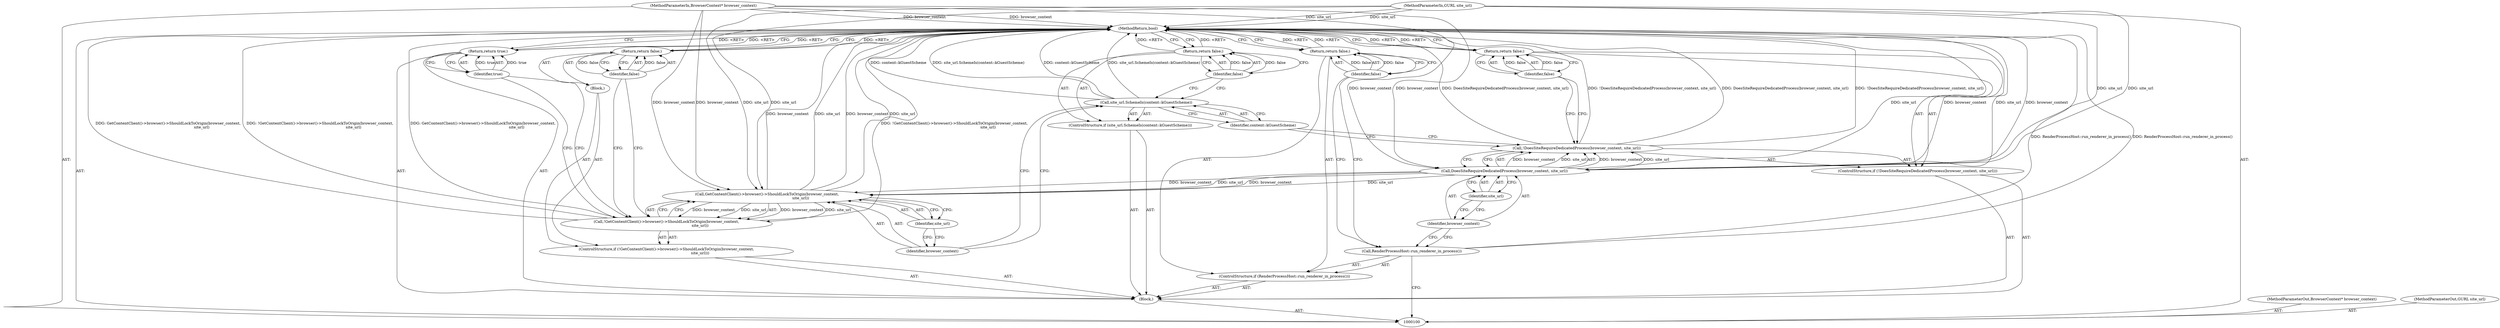 digraph "0_Chrome_1f5ad409dbf5334523931df37598ea49e9849c87_1" {
"1000130" [label="(MethodReturn,bool)"];
"1000101" [label="(MethodParameterIn,BrowserContext* browser_context)"];
"1000158" [label="(MethodParameterOut,BrowserContext* browser_context)"];
"1000119" [label="(Identifier,false)"];
"1000118" [label="(Return,return false;)"];
"1000120" [label="(ControlStructure,if (!GetContentClient()->browser()->ShouldLockToOrigin(browser_context,\n                                                         site_url)))"];
"1000123" [label="(Identifier,browser_context)"];
"1000121" [label="(Call,!GetContentClient()->browser()->ShouldLockToOrigin(browser_context,\n                                                         site_url))"];
"1000122" [label="(Call,GetContentClient()->browser()->ShouldLockToOrigin(browser_context,\n                                                         site_url))"];
"1000124" [label="(Identifier,site_url)"];
"1000125" [label="(Block,)"];
"1000127" [label="(Identifier,false)"];
"1000126" [label="(Return,return false;)"];
"1000128" [label="(Return,return true;)"];
"1000129" [label="(Identifier,true)"];
"1000102" [label="(MethodParameterIn,GURL site_url)"];
"1000159" [label="(MethodParameterOut,GURL site_url)"];
"1000103" [label="(Block,)"];
"1000104" [label="(ControlStructure,if (RenderProcessHost::run_renderer_in_process()))"];
"1000105" [label="(Call,RenderProcessHost::run_renderer_in_process())"];
"1000107" [label="(Identifier,false)"];
"1000106" [label="(Return,return false;)"];
"1000108" [label="(ControlStructure,if (!DoesSiteRequireDedicatedProcess(browser_context, site_url)))"];
"1000111" [label="(Identifier,browser_context)"];
"1000112" [label="(Identifier,site_url)"];
"1000109" [label="(Call,!DoesSiteRequireDedicatedProcess(browser_context, site_url))"];
"1000110" [label="(Call,DoesSiteRequireDedicatedProcess(browser_context, site_url))"];
"1000114" [label="(Identifier,false)"];
"1000113" [label="(Return,return false;)"];
"1000117" [label="(Identifier,content::kGuestScheme)"];
"1000115" [label="(ControlStructure,if (site_url.SchemeIs(content::kGuestScheme)))"];
"1000116" [label="(Call,site_url.SchemeIs(content::kGuestScheme))"];
"1000130" -> "1000100"  [label="AST: "];
"1000130" -> "1000106"  [label="CFG: "];
"1000130" -> "1000113"  [label="CFG: "];
"1000130" -> "1000118"  [label="CFG: "];
"1000130" -> "1000126"  [label="CFG: "];
"1000130" -> "1000128"  [label="CFG: "];
"1000106" -> "1000130"  [label="DDG: <RET>"];
"1000126" -> "1000130"  [label="DDG: <RET>"];
"1000118" -> "1000130"  [label="DDG: <RET>"];
"1000116" -> "1000130"  [label="DDG: content::kGuestScheme"];
"1000116" -> "1000130"  [label="DDG: site_url.SchemeIs(content::kGuestScheme)"];
"1000105" -> "1000130"  [label="DDG: RenderProcessHost::run_renderer_in_process()"];
"1000122" -> "1000130"  [label="DDG: browser_context"];
"1000122" -> "1000130"  [label="DDG: site_url"];
"1000121" -> "1000130"  [label="DDG: !GetContentClient()->browser()->ShouldLockToOrigin(browser_context,\n                                                         site_url)"];
"1000121" -> "1000130"  [label="DDG: GetContentClient()->browser()->ShouldLockToOrigin(browser_context,\n                                                         site_url)"];
"1000109" -> "1000130"  [label="DDG: !DoesSiteRequireDedicatedProcess(browser_context, site_url)"];
"1000109" -> "1000130"  [label="DDG: DoesSiteRequireDedicatedProcess(browser_context, site_url)"];
"1000102" -> "1000130"  [label="DDG: site_url"];
"1000110" -> "1000130"  [label="DDG: site_url"];
"1000110" -> "1000130"  [label="DDG: browser_context"];
"1000101" -> "1000130"  [label="DDG: browser_context"];
"1000128" -> "1000130"  [label="DDG: <RET>"];
"1000113" -> "1000130"  [label="DDG: <RET>"];
"1000101" -> "1000100"  [label="AST: "];
"1000101" -> "1000130"  [label="DDG: browser_context"];
"1000101" -> "1000110"  [label="DDG: browser_context"];
"1000101" -> "1000122"  [label="DDG: browser_context"];
"1000158" -> "1000100"  [label="AST: "];
"1000119" -> "1000118"  [label="AST: "];
"1000119" -> "1000116"  [label="CFG: "];
"1000118" -> "1000119"  [label="CFG: "];
"1000119" -> "1000118"  [label="DDG: false"];
"1000118" -> "1000115"  [label="AST: "];
"1000118" -> "1000119"  [label="CFG: "];
"1000119" -> "1000118"  [label="AST: "];
"1000130" -> "1000118"  [label="CFG: "];
"1000118" -> "1000130"  [label="DDG: <RET>"];
"1000119" -> "1000118"  [label="DDG: false"];
"1000120" -> "1000103"  [label="AST: "];
"1000121" -> "1000120"  [label="AST: "];
"1000125" -> "1000120"  [label="AST: "];
"1000123" -> "1000122"  [label="AST: "];
"1000123" -> "1000116"  [label="CFG: "];
"1000124" -> "1000123"  [label="CFG: "];
"1000121" -> "1000120"  [label="AST: "];
"1000121" -> "1000122"  [label="CFG: "];
"1000122" -> "1000121"  [label="AST: "];
"1000127" -> "1000121"  [label="CFG: "];
"1000129" -> "1000121"  [label="CFG: "];
"1000121" -> "1000130"  [label="DDG: !GetContentClient()->browser()->ShouldLockToOrigin(browser_context,\n                                                         site_url)"];
"1000121" -> "1000130"  [label="DDG: GetContentClient()->browser()->ShouldLockToOrigin(browser_context,\n                                                         site_url)"];
"1000122" -> "1000121"  [label="DDG: browser_context"];
"1000122" -> "1000121"  [label="DDG: site_url"];
"1000122" -> "1000121"  [label="AST: "];
"1000122" -> "1000124"  [label="CFG: "];
"1000123" -> "1000122"  [label="AST: "];
"1000124" -> "1000122"  [label="AST: "];
"1000121" -> "1000122"  [label="CFG: "];
"1000122" -> "1000130"  [label="DDG: browser_context"];
"1000122" -> "1000130"  [label="DDG: site_url"];
"1000122" -> "1000121"  [label="DDG: browser_context"];
"1000122" -> "1000121"  [label="DDG: site_url"];
"1000110" -> "1000122"  [label="DDG: browser_context"];
"1000110" -> "1000122"  [label="DDG: site_url"];
"1000101" -> "1000122"  [label="DDG: browser_context"];
"1000102" -> "1000122"  [label="DDG: site_url"];
"1000124" -> "1000122"  [label="AST: "];
"1000124" -> "1000123"  [label="CFG: "];
"1000122" -> "1000124"  [label="CFG: "];
"1000125" -> "1000120"  [label="AST: "];
"1000126" -> "1000125"  [label="AST: "];
"1000127" -> "1000126"  [label="AST: "];
"1000127" -> "1000121"  [label="CFG: "];
"1000126" -> "1000127"  [label="CFG: "];
"1000127" -> "1000126"  [label="DDG: false"];
"1000126" -> "1000125"  [label="AST: "];
"1000126" -> "1000127"  [label="CFG: "];
"1000127" -> "1000126"  [label="AST: "];
"1000130" -> "1000126"  [label="CFG: "];
"1000126" -> "1000130"  [label="DDG: <RET>"];
"1000127" -> "1000126"  [label="DDG: false"];
"1000128" -> "1000103"  [label="AST: "];
"1000128" -> "1000129"  [label="CFG: "];
"1000129" -> "1000128"  [label="AST: "];
"1000130" -> "1000128"  [label="CFG: "];
"1000128" -> "1000130"  [label="DDG: <RET>"];
"1000129" -> "1000128"  [label="DDG: true"];
"1000129" -> "1000128"  [label="AST: "];
"1000129" -> "1000121"  [label="CFG: "];
"1000128" -> "1000129"  [label="CFG: "];
"1000129" -> "1000128"  [label="DDG: true"];
"1000102" -> "1000100"  [label="AST: "];
"1000102" -> "1000130"  [label="DDG: site_url"];
"1000102" -> "1000110"  [label="DDG: site_url"];
"1000102" -> "1000122"  [label="DDG: site_url"];
"1000159" -> "1000100"  [label="AST: "];
"1000103" -> "1000100"  [label="AST: "];
"1000104" -> "1000103"  [label="AST: "];
"1000108" -> "1000103"  [label="AST: "];
"1000115" -> "1000103"  [label="AST: "];
"1000120" -> "1000103"  [label="AST: "];
"1000128" -> "1000103"  [label="AST: "];
"1000104" -> "1000103"  [label="AST: "];
"1000105" -> "1000104"  [label="AST: "];
"1000106" -> "1000104"  [label="AST: "];
"1000105" -> "1000104"  [label="AST: "];
"1000105" -> "1000100"  [label="CFG: "];
"1000107" -> "1000105"  [label="CFG: "];
"1000111" -> "1000105"  [label="CFG: "];
"1000105" -> "1000130"  [label="DDG: RenderProcessHost::run_renderer_in_process()"];
"1000107" -> "1000106"  [label="AST: "];
"1000107" -> "1000105"  [label="CFG: "];
"1000106" -> "1000107"  [label="CFG: "];
"1000107" -> "1000106"  [label="DDG: false"];
"1000106" -> "1000104"  [label="AST: "];
"1000106" -> "1000107"  [label="CFG: "];
"1000107" -> "1000106"  [label="AST: "];
"1000130" -> "1000106"  [label="CFG: "];
"1000106" -> "1000130"  [label="DDG: <RET>"];
"1000107" -> "1000106"  [label="DDG: false"];
"1000108" -> "1000103"  [label="AST: "];
"1000109" -> "1000108"  [label="AST: "];
"1000113" -> "1000108"  [label="AST: "];
"1000111" -> "1000110"  [label="AST: "];
"1000111" -> "1000105"  [label="CFG: "];
"1000112" -> "1000111"  [label="CFG: "];
"1000112" -> "1000110"  [label="AST: "];
"1000112" -> "1000111"  [label="CFG: "];
"1000110" -> "1000112"  [label="CFG: "];
"1000109" -> "1000108"  [label="AST: "];
"1000109" -> "1000110"  [label="CFG: "];
"1000110" -> "1000109"  [label="AST: "];
"1000114" -> "1000109"  [label="CFG: "];
"1000117" -> "1000109"  [label="CFG: "];
"1000109" -> "1000130"  [label="DDG: !DoesSiteRequireDedicatedProcess(browser_context, site_url)"];
"1000109" -> "1000130"  [label="DDG: DoesSiteRequireDedicatedProcess(browser_context, site_url)"];
"1000110" -> "1000109"  [label="DDG: browser_context"];
"1000110" -> "1000109"  [label="DDG: site_url"];
"1000110" -> "1000109"  [label="AST: "];
"1000110" -> "1000112"  [label="CFG: "];
"1000111" -> "1000110"  [label="AST: "];
"1000112" -> "1000110"  [label="AST: "];
"1000109" -> "1000110"  [label="CFG: "];
"1000110" -> "1000130"  [label="DDG: site_url"];
"1000110" -> "1000130"  [label="DDG: browser_context"];
"1000110" -> "1000109"  [label="DDG: browser_context"];
"1000110" -> "1000109"  [label="DDG: site_url"];
"1000101" -> "1000110"  [label="DDG: browser_context"];
"1000102" -> "1000110"  [label="DDG: site_url"];
"1000110" -> "1000122"  [label="DDG: browser_context"];
"1000110" -> "1000122"  [label="DDG: site_url"];
"1000114" -> "1000113"  [label="AST: "];
"1000114" -> "1000109"  [label="CFG: "];
"1000113" -> "1000114"  [label="CFG: "];
"1000114" -> "1000113"  [label="DDG: false"];
"1000113" -> "1000108"  [label="AST: "];
"1000113" -> "1000114"  [label="CFG: "];
"1000114" -> "1000113"  [label="AST: "];
"1000130" -> "1000113"  [label="CFG: "];
"1000113" -> "1000130"  [label="DDG: <RET>"];
"1000114" -> "1000113"  [label="DDG: false"];
"1000117" -> "1000116"  [label="AST: "];
"1000117" -> "1000109"  [label="CFG: "];
"1000116" -> "1000117"  [label="CFG: "];
"1000115" -> "1000103"  [label="AST: "];
"1000116" -> "1000115"  [label="AST: "];
"1000118" -> "1000115"  [label="AST: "];
"1000116" -> "1000115"  [label="AST: "];
"1000116" -> "1000117"  [label="CFG: "];
"1000117" -> "1000116"  [label="AST: "];
"1000119" -> "1000116"  [label="CFG: "];
"1000123" -> "1000116"  [label="CFG: "];
"1000116" -> "1000130"  [label="DDG: content::kGuestScheme"];
"1000116" -> "1000130"  [label="DDG: site_url.SchemeIs(content::kGuestScheme)"];
}
